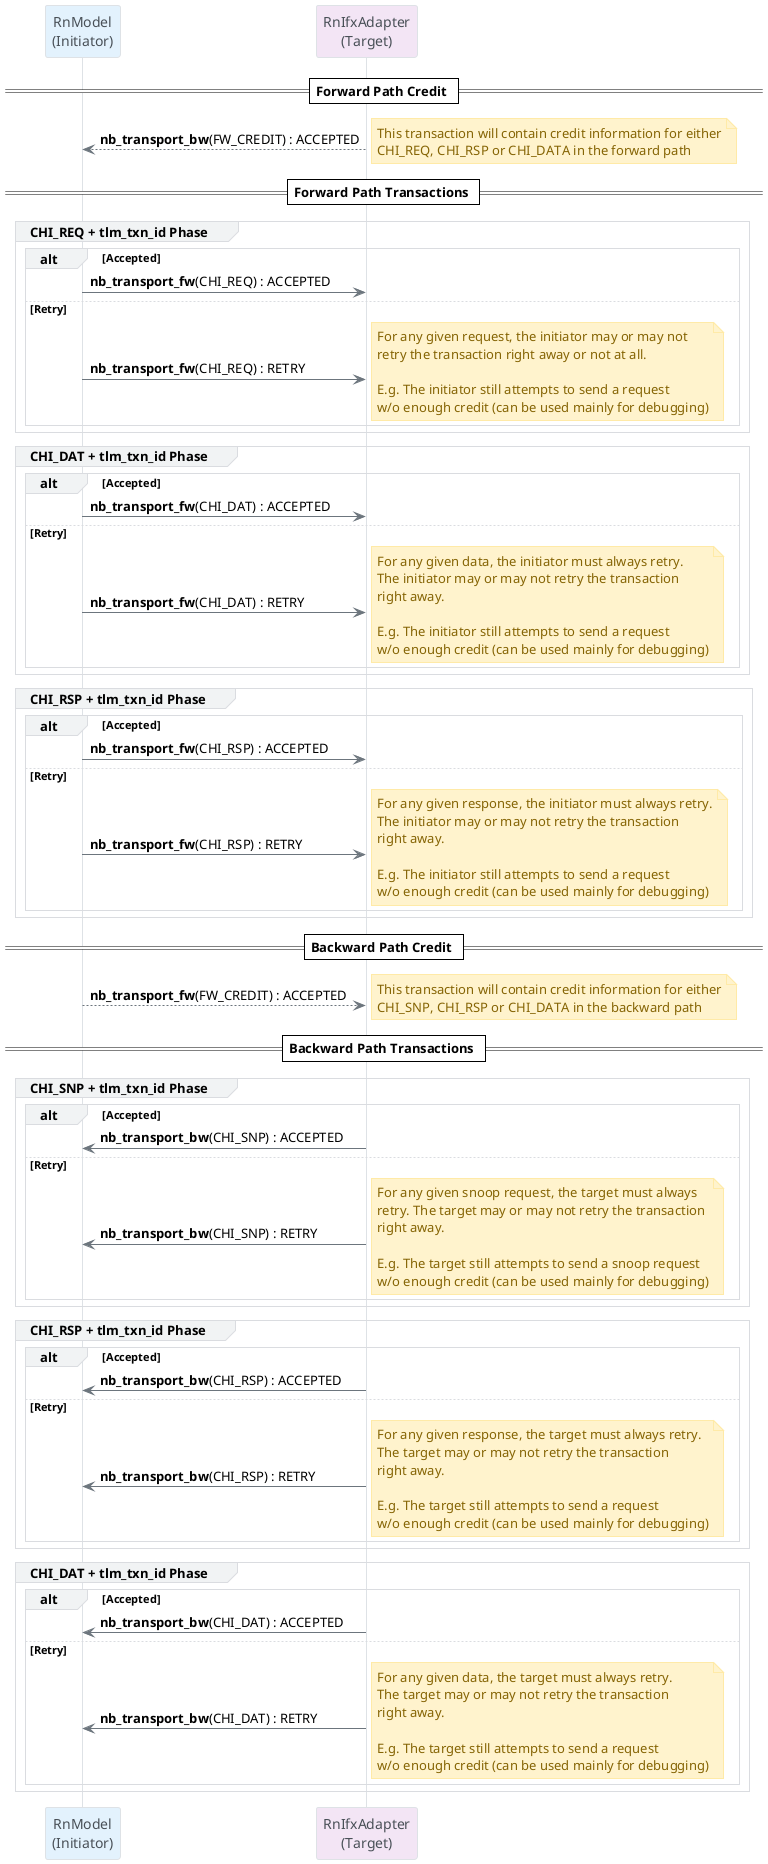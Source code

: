 @startuml
!theme plain
skinparam {
    backgroundColor white
    participant {
        backgroundColor #f8f9fa
        borderColor #dee2e6
        fontColor #495057
    }
    sequence {
        arrowColor #6c757d
        lifeLineBackgroundColor #ffffff
        lifeLineBorderColor #dee2e6
        groupBackgroundColor #f1f3f4
        groupBorderColor #dadce0
    }
    note {
        backgroundColor #fff3cd
        borderColor #ffeaa7
        fontColor #856404
    }
}

participant "RnModel\n(Initiator)" as I #e3f2fd
participant "RnIfxAdapter\n(Target)" as T #f3e5f5

== Forward Path Credit ==
I <-- T : **nb_transport_bw**(FW_CREDIT) : ACCEPTED
note right
  This transaction will contain credit information for either
  CHI_REQ, CHI_RSP or CHI_DATA in the forward path
end note

== Forward Path Transactions ==
group CHI_REQ + tlm_txn_id Phase
    alt Accepted
        I -> T : **nb_transport_fw**(CHI_REQ) : ACCEPTED
    else Retry
        I -> T : **nb_transport_fw**(CHI_REQ) : RETRY
        note right
          For any given request, the initiator may or may not
          retry the transaction right away or not at all.

          E.g. The initiator still attempts to send a request
          w/o enough credit (can be used mainly for debugging)
        end note
    end
end

group CHI_DAT + tlm_txn_id Phase
    alt Accepted
        I -> T : **nb_transport_fw**(CHI_DAT) : ACCEPTED
    else Retry
        I -> T : **nb_transport_fw**(CHI_DAT) : RETRY
        note right
          For any given data, the initiator must always retry.
          The initiator may or may not retry the transaction
          right away.

          E.g. The initiator still attempts to send a request
          w/o enough credit (can be used mainly for debugging)
        end note
    end
end

group CHI_RSP + tlm_txn_id Phase
    alt Accepted
        I -> T : **nb_transport_fw**(CHI_RSP) : ACCEPTED
    else Retry
        I -> T : **nb_transport_fw**(CHI_RSP) : RETRY
        note right
          For any given response, the initiator must always retry.
          The initiator may or may not retry the transaction
          right away.

          E.g. The initiator still attempts to send a request
          w/o enough credit (can be used mainly for debugging)
        end note
    end
end

== Backward Path Credit ==
I --> T : **nb_transport_fw**(FW_CREDIT) : ACCEPTED
note right
  This transaction will contain credit information for either
  CHI_SNP, CHI_RSP or CHI_DATA in the backward path
end note

== Backward Path Transactions ==
group CHI_SNP + tlm_txn_id Phase
    alt Accepted
        I <- T : **nb_transport_bw**(CHI_SNP) : ACCEPTED
    else Retry
        I <- T : **nb_transport_bw**(CHI_SNP) : RETRY
        note right
          For any given snoop request, the target must always
          retry. The target may or may not retry the transaction
          right away.

          E.g. The target still attempts to send a snoop request
          w/o enough credit (can be used mainly for debugging)
        end note
    end
end

group CHI_RSP + tlm_txn_id Phase
    alt Accepted
        I <- T : **nb_transport_bw**(CHI_RSP) : ACCEPTED
    else Retry
        I <- T : **nb_transport_bw**(CHI_RSP) : RETRY
        note right
          For any given response, the target must always retry.
          The target may or may not retry the transaction
          right away.

          E.g. The target still attempts to send a request
          w/o enough credit (can be used mainly for debugging)
        end note
    end
end

group CHI_DAT + tlm_txn_id Phase
    alt Accepted
        I <- T : **nb_transport_bw**(CHI_DAT) : ACCEPTED
    else Retry
        I <- T : **nb_transport_bw**(CHI_DAT) : RETRY
        note right
          For any given data, the target must always retry.
          The target may or may not retry the transaction
          right away.

          E.g. The target still attempts to send a request
          w/o enough credit (can be used mainly for debugging)
        end note
    end
end

@enduml
